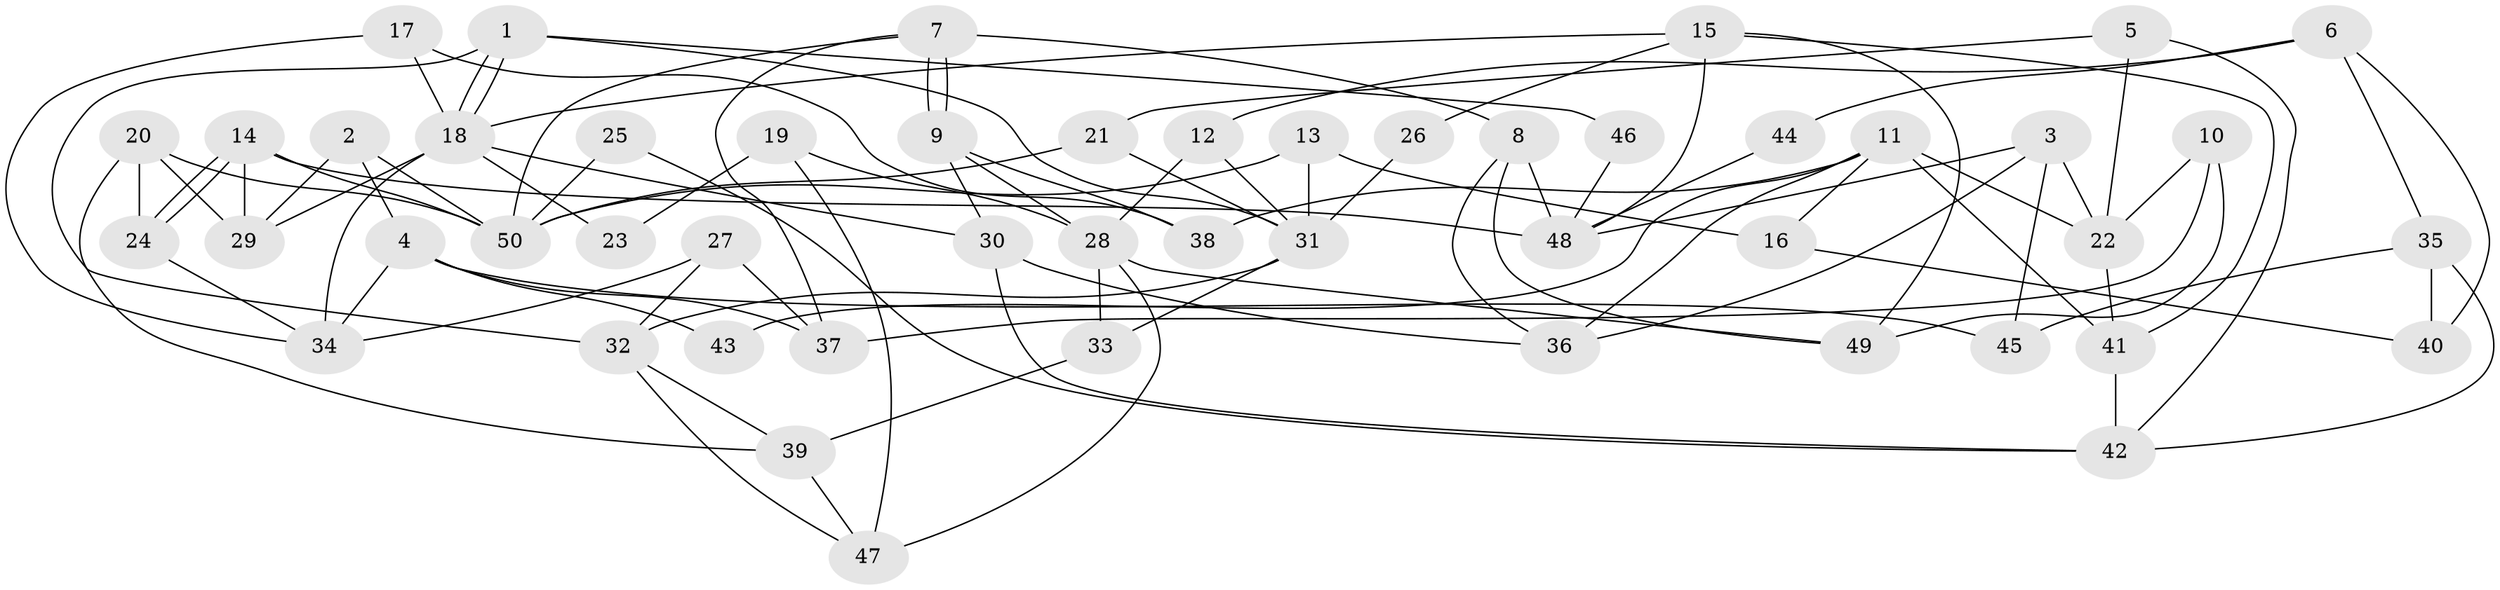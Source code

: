 // Generated by graph-tools (version 1.1) at 2025/36/03/09/25 02:36:12]
// undirected, 50 vertices, 100 edges
graph export_dot {
graph [start="1"]
  node [color=gray90,style=filled];
  1;
  2;
  3;
  4;
  5;
  6;
  7;
  8;
  9;
  10;
  11;
  12;
  13;
  14;
  15;
  16;
  17;
  18;
  19;
  20;
  21;
  22;
  23;
  24;
  25;
  26;
  27;
  28;
  29;
  30;
  31;
  32;
  33;
  34;
  35;
  36;
  37;
  38;
  39;
  40;
  41;
  42;
  43;
  44;
  45;
  46;
  47;
  48;
  49;
  50;
  1 -- 18;
  1 -- 18;
  1 -- 32;
  1 -- 31;
  1 -- 46;
  2 -- 29;
  2 -- 50;
  2 -- 4;
  3 -- 36;
  3 -- 48;
  3 -- 22;
  3 -- 45;
  4 -- 34;
  4 -- 37;
  4 -- 43;
  4 -- 45;
  5 -- 21;
  5 -- 42;
  5 -- 22;
  6 -- 35;
  6 -- 40;
  6 -- 12;
  6 -- 44;
  7 -- 8;
  7 -- 9;
  7 -- 9;
  7 -- 37;
  7 -- 50;
  8 -- 49;
  8 -- 48;
  8 -- 36;
  9 -- 38;
  9 -- 28;
  9 -- 30;
  10 -- 22;
  10 -- 37;
  10 -- 49;
  11 -- 41;
  11 -- 22;
  11 -- 16;
  11 -- 36;
  11 -- 38;
  11 -- 43;
  12 -- 28;
  12 -- 31;
  13 -- 31;
  13 -- 50;
  13 -- 16;
  14 -- 24;
  14 -- 24;
  14 -- 50;
  14 -- 29;
  14 -- 48;
  15 -- 49;
  15 -- 18;
  15 -- 26;
  15 -- 41;
  15 -- 48;
  16 -- 40;
  17 -- 34;
  17 -- 18;
  17 -- 38;
  18 -- 30;
  18 -- 23;
  18 -- 29;
  18 -- 34;
  19 -- 47;
  19 -- 28;
  19 -- 23;
  20 -- 29;
  20 -- 24;
  20 -- 39;
  20 -- 50;
  21 -- 50;
  21 -- 31;
  22 -- 41;
  24 -- 34;
  25 -- 42;
  25 -- 50;
  26 -- 31;
  27 -- 32;
  27 -- 37;
  27 -- 34;
  28 -- 33;
  28 -- 47;
  28 -- 49;
  30 -- 36;
  30 -- 42;
  31 -- 32;
  31 -- 33;
  32 -- 47;
  32 -- 39;
  33 -- 39;
  35 -- 45;
  35 -- 42;
  35 -- 40;
  39 -- 47;
  41 -- 42;
  44 -- 48;
  46 -- 48;
}
